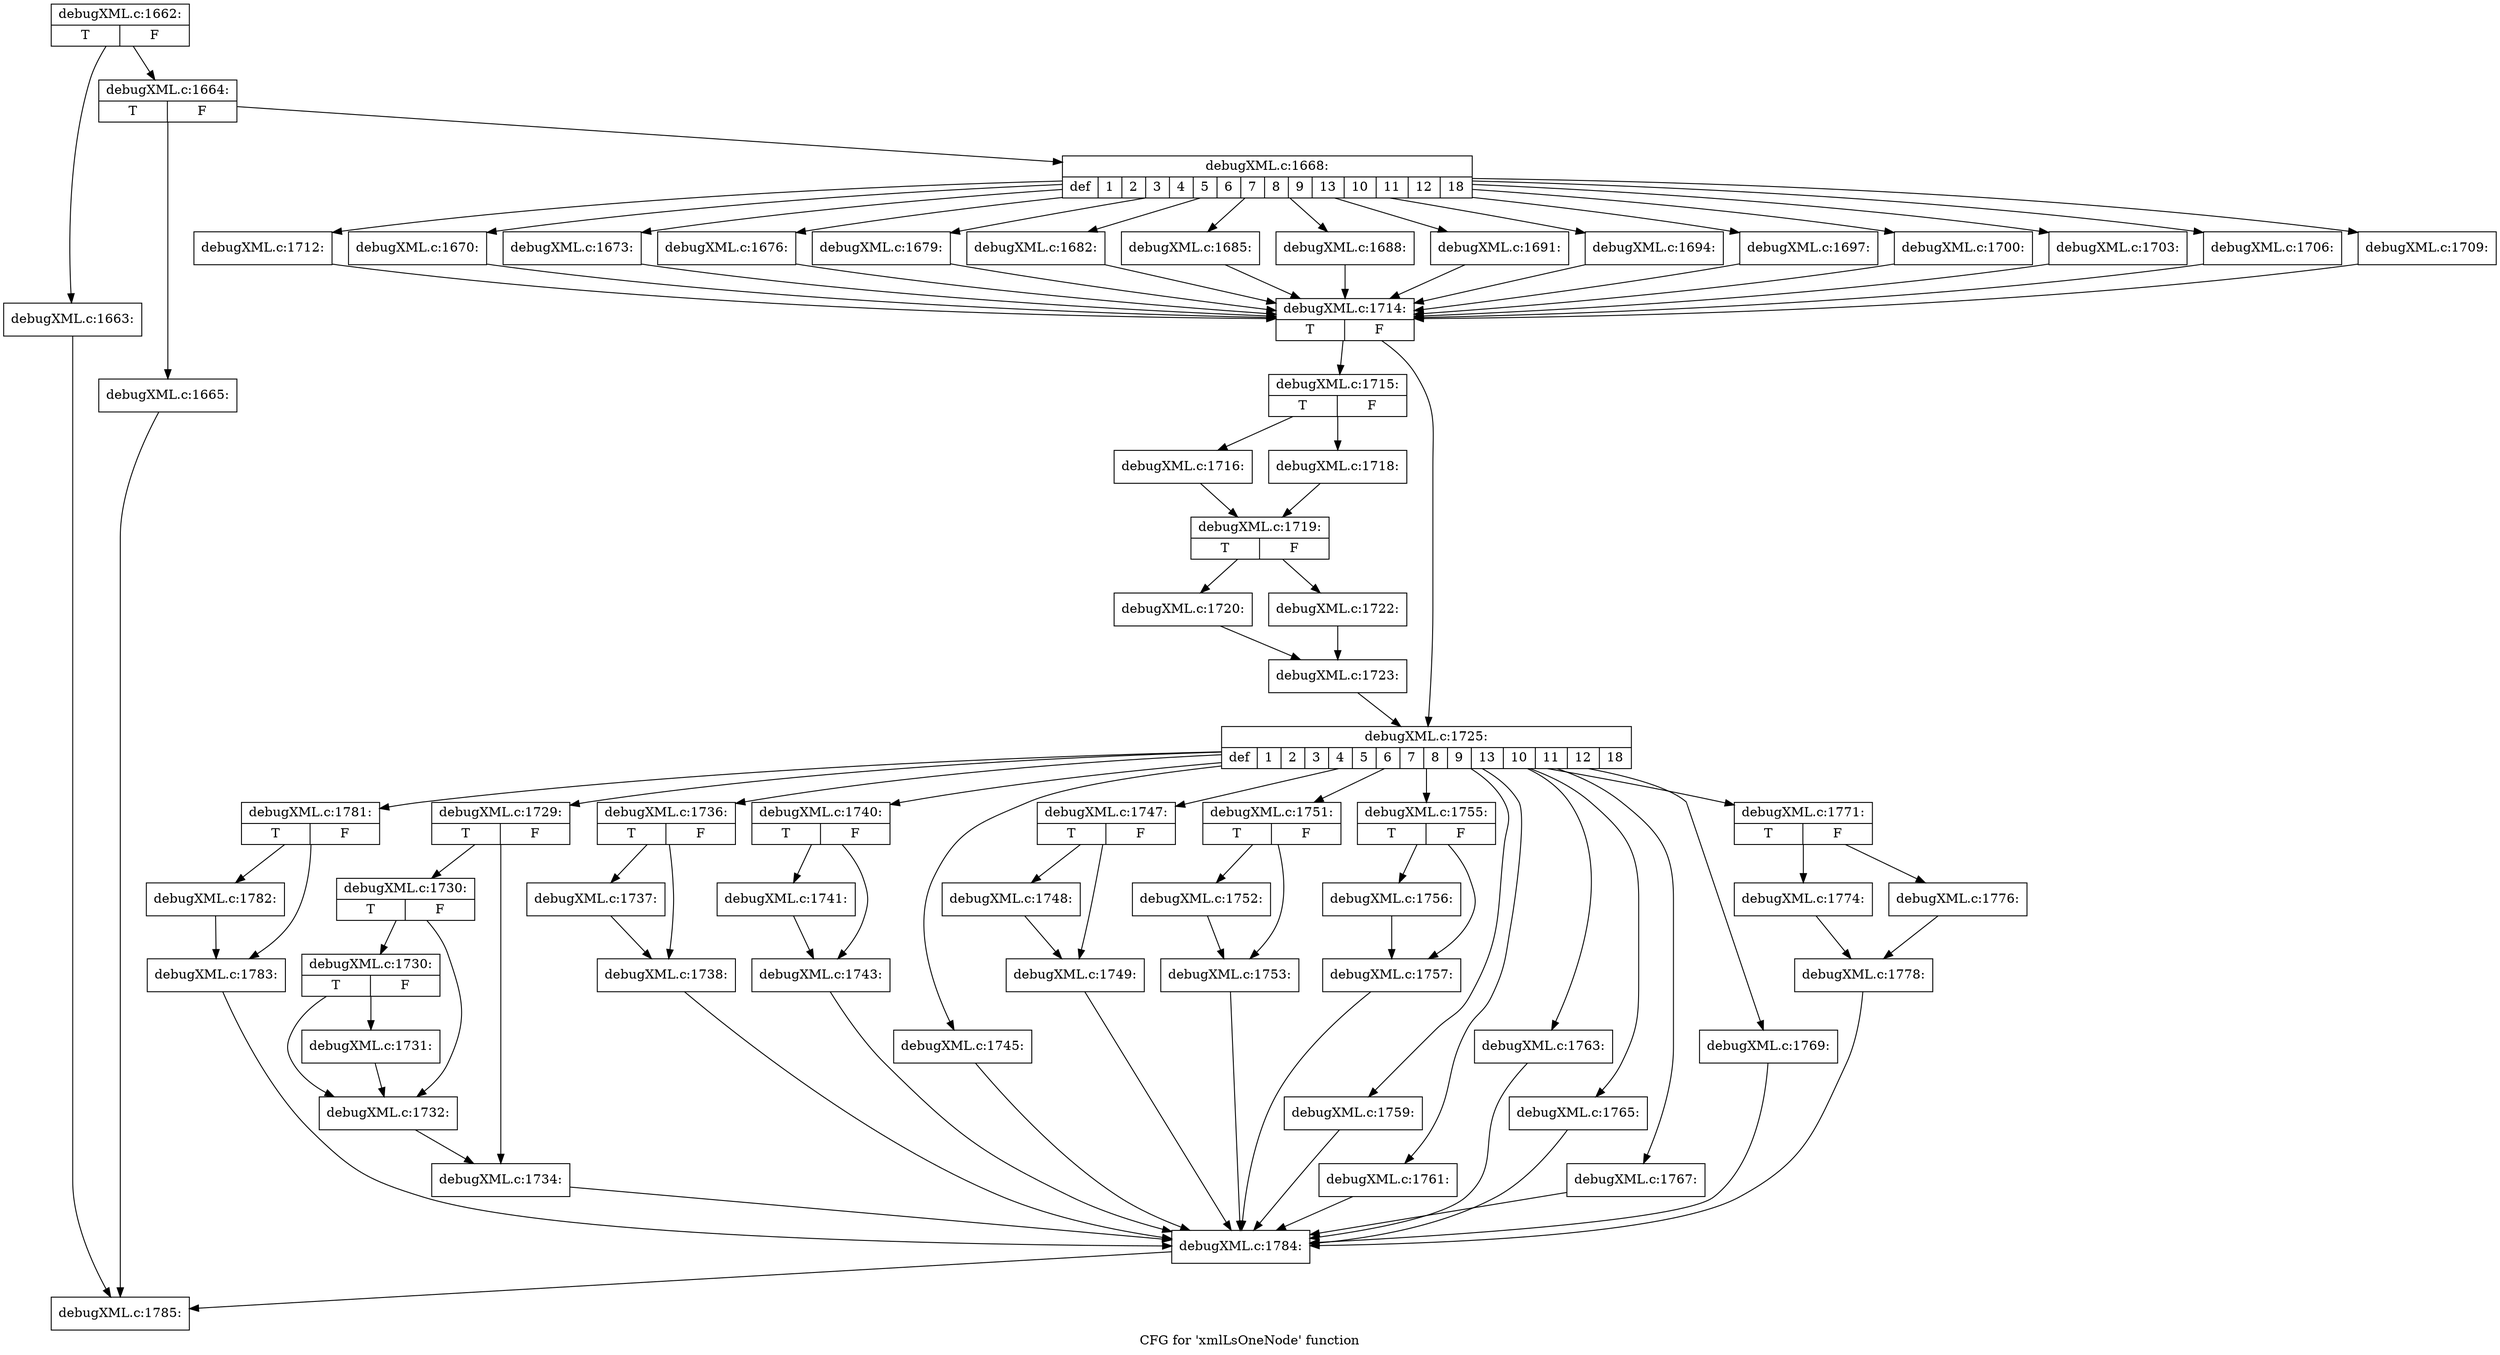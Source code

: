 digraph "CFG for 'xmlLsOneNode' function" {
	label="CFG for 'xmlLsOneNode' function";

	Node0x563aec5b8190 [shape=record,label="{debugXML.c:1662:|{<s0>T|<s1>F}}"];
	Node0x563aec5b8190 -> Node0x563aec5bf270;
	Node0x563aec5b8190 -> Node0x563aec5bf2c0;
	Node0x563aec5bf270 [shape=record,label="{debugXML.c:1663:}"];
	Node0x563aec5bf270 -> Node0x563aec5b6860;
	Node0x563aec5bf2c0 [shape=record,label="{debugXML.c:1664:|{<s0>T|<s1>F}}"];
	Node0x563aec5bf2c0 -> Node0x563aec5bf670;
	Node0x563aec5bf2c0 -> Node0x563aec5bf6c0;
	Node0x563aec5bf670 [shape=record,label="{debugXML.c:1665:}"];
	Node0x563aec5bf670 -> Node0x563aec5b6860;
	Node0x563aec5bf6c0 [shape=record,label="{debugXML.c:1668:|{<s0>def|<s1>1|<s2>2|<s3>3|<s4>4|<s5>5|<s6>6|<s7>7|<s8>8|<s9>9|<s10>13|<s11>10|<s12>11|<s13>12|<s14>18}}"];
	Node0x563aec5bf6c0 -> Node0x563aec5bfe70;
	Node0x563aec5bf6c0 -> Node0x563aec5bff90;
	Node0x563aec5bf6c0 -> Node0x563aec5c02a0;
	Node0x563aec5bf6c0 -> Node0x563aec5c05b0;
	Node0x563aec5bf6c0 -> Node0x563aec5c0960;
	Node0x563aec5bf6c0 -> Node0x563aec5c0d10;
	Node0x563aec5bf6c0 -> Node0x563aec5c10c0;
	Node0x563aec5bf6c0 -> Node0x563aec5c1470;
	Node0x563aec5bf6c0 -> Node0x563aec5c1820;
	Node0x563aec5bf6c0 -> Node0x563aec5c1bd0;
	Node0x563aec5bf6c0 -> Node0x563aec5c1fd0;
	Node0x563aec5bf6c0 -> Node0x563aec5c2380;
	Node0x563aec5bf6c0 -> Node0x563aec5c2c40;
	Node0x563aec5bf6c0 -> Node0x563aec5c2ff0;
	Node0x563aec5bf6c0 -> Node0x563aec5c33a0;
	Node0x563aec5bff90 [shape=record,label="{debugXML.c:1670:}"];
	Node0x563aec5bff90 -> Node0x563aec5bfd00;
	Node0x563aec5c02a0 [shape=record,label="{debugXML.c:1673:}"];
	Node0x563aec5c02a0 -> Node0x563aec5bfd00;
	Node0x563aec5c05b0 [shape=record,label="{debugXML.c:1676:}"];
	Node0x563aec5c05b0 -> Node0x563aec5bfd00;
	Node0x563aec5c0960 [shape=record,label="{debugXML.c:1679:}"];
	Node0x563aec5c0960 -> Node0x563aec5bfd00;
	Node0x563aec5c0d10 [shape=record,label="{debugXML.c:1682:}"];
	Node0x563aec5c0d10 -> Node0x563aec5bfd00;
	Node0x563aec5c10c0 [shape=record,label="{debugXML.c:1685:}"];
	Node0x563aec5c10c0 -> Node0x563aec5bfd00;
	Node0x563aec5c1470 [shape=record,label="{debugXML.c:1688:}"];
	Node0x563aec5c1470 -> Node0x563aec5bfd00;
	Node0x563aec5c1820 [shape=record,label="{debugXML.c:1691:}"];
	Node0x563aec5c1820 -> Node0x563aec5bfd00;
	Node0x563aec5c1bd0 [shape=record,label="{debugXML.c:1694:}"];
	Node0x563aec5c1bd0 -> Node0x563aec5bfd00;
	Node0x563aec5c1fd0 [shape=record,label="{debugXML.c:1697:}"];
	Node0x563aec5c1fd0 -> Node0x563aec5bfd00;
	Node0x563aec5c2380 [shape=record,label="{debugXML.c:1700:}"];
	Node0x563aec5c2380 -> Node0x563aec5bfd00;
	Node0x563aec5c2c40 [shape=record,label="{debugXML.c:1703:}"];
	Node0x563aec5c2c40 -> Node0x563aec5bfd00;
	Node0x563aec5c2ff0 [shape=record,label="{debugXML.c:1706:}"];
	Node0x563aec5c2ff0 -> Node0x563aec5bfd00;
	Node0x563aec5c33a0 [shape=record,label="{debugXML.c:1709:}"];
	Node0x563aec5c33a0 -> Node0x563aec5bfd00;
	Node0x563aec5bfe70 [shape=record,label="{debugXML.c:1712:}"];
	Node0x563aec5bfe70 -> Node0x563aec5bfd00;
	Node0x563aec5bfd00 [shape=record,label="{debugXML.c:1714:|{<s0>T|<s1>F}}"];
	Node0x563aec5bfd00 -> Node0x563aec5c4390;
	Node0x563aec5bfd00 -> Node0x563aec5c43e0;
	Node0x563aec5c4390 [shape=record,label="{debugXML.c:1715:|{<s0>T|<s1>F}}"];
	Node0x563aec5c4390 -> Node0x563aec5c48d0;
	Node0x563aec5c4390 -> Node0x563aec5c4970;
	Node0x563aec5c48d0 [shape=record,label="{debugXML.c:1716:}"];
	Node0x563aec5c48d0 -> Node0x563aec5c4920;
	Node0x563aec5c4970 [shape=record,label="{debugXML.c:1718:}"];
	Node0x563aec5c4970 -> Node0x563aec5c4920;
	Node0x563aec5c4920 [shape=record,label="{debugXML.c:1719:|{<s0>T|<s1>F}}"];
	Node0x563aec5c4920 -> Node0x563aec5c5170;
	Node0x563aec5c4920 -> Node0x563aec5c5210;
	Node0x563aec5c5170 [shape=record,label="{debugXML.c:1720:}"];
	Node0x563aec5c5170 -> Node0x563aec5c51c0;
	Node0x563aec5c5210 [shape=record,label="{debugXML.c:1722:}"];
	Node0x563aec5c5210 -> Node0x563aec5c51c0;
	Node0x563aec5c51c0 [shape=record,label="{debugXML.c:1723:}"];
	Node0x563aec5c51c0 -> Node0x563aec5c43e0;
	Node0x563aec5c43e0 [shape=record,label="{debugXML.c:1725:|{<s0>def|<s1>1|<s2>2|<s3>3|<s4>4|<s5>5|<s6>6|<s7>7|<s8>8|<s9>9|<s10>13|<s11>10|<s12>11|<s13>12|<s14>18}}"];
	Node0x563aec5c43e0 -> Node0x563aec5c6ae0;
	Node0x563aec5c43e0 -> Node0x563aec5c6c00;
	Node0x563aec5c43e0 -> Node0x563aec5c8920;
	Node0x563aec5c43e0 -> Node0x563aec5c92a0;
	Node0x563aec5c43e0 -> Node0x563aec5c9c30;
	Node0x563aec5c43e0 -> Node0x563aec5c9d10;
	Node0x563aec5c43e0 -> Node0x563aec5ca6d0;
	Node0x563aec5c43e0 -> Node0x563aec5cb050;
	Node0x563aec5c43e0 -> Node0x563aec5cb9d0;
	Node0x563aec5c43e0 -> Node0x563aec5cbab0;
	Node0x563aec5c43e0 -> Node0x563aec5cbb90;
	Node0x563aec5c43e0 -> Node0x563aec5cbc70;
	Node0x563aec5c43e0 -> Node0x563aec5cc390;
	Node0x563aec5c43e0 -> Node0x563aec5cc470;
	Node0x563aec5c43e0 -> Node0x563aec5cc550;
	Node0x563aec5c6c00 [shape=record,label="{debugXML.c:1729:|{<s0>T|<s1>F}}"];
	Node0x563aec5c6c00 -> Node0x563aec5c6cf0;
	Node0x563aec5c6c00 -> Node0x563aec5c6d40;
	Node0x563aec5c6cf0 [shape=record,label="{debugXML.c:1730:|{<s0>T|<s1>F}}"];
	Node0x563aec5c6cf0 -> Node0x563aec5c72d0;
	Node0x563aec5c6cf0 -> Node0x563aec5c7280;
	Node0x563aec5c72d0 [shape=record,label="{debugXML.c:1730:|{<s0>T|<s1>F}}"];
	Node0x563aec5c72d0 -> Node0x563aec5c7230;
	Node0x563aec5c72d0 -> Node0x563aec5c7280;
	Node0x563aec5c7230 [shape=record,label="{debugXML.c:1731:}"];
	Node0x563aec5c7230 -> Node0x563aec5c7280;
	Node0x563aec5c7280 [shape=record,label="{debugXML.c:1732:}"];
	Node0x563aec5c7280 -> Node0x563aec5c6d40;
	Node0x563aec5c6d40 [shape=record,label="{debugXML.c:1734:}"];
	Node0x563aec5c6d40 -> Node0x563aec5c68d0;
	Node0x563aec5c8920 [shape=record,label="{debugXML.c:1736:|{<s0>T|<s1>F}}"];
	Node0x563aec5c8920 -> Node0x563aec5c89d0;
	Node0x563aec5c8920 -> Node0x563aec5c8a20;
	Node0x563aec5c89d0 [shape=record,label="{debugXML.c:1737:}"];
	Node0x563aec5c89d0 -> Node0x563aec5c8a20;
	Node0x563aec5c8a20 [shape=record,label="{debugXML.c:1738:}"];
	Node0x563aec5c8a20 -> Node0x563aec5c68d0;
	Node0x563aec5c92a0 [shape=record,label="{debugXML.c:1740:|{<s0>T|<s1>F}}"];
	Node0x563aec5c92a0 -> Node0x563aec5c9350;
	Node0x563aec5c92a0 -> Node0x563aec5c93a0;
	Node0x563aec5c9350 [shape=record,label="{debugXML.c:1741:}"];
	Node0x563aec5c9350 -> Node0x563aec5c93a0;
	Node0x563aec5c93a0 [shape=record,label="{debugXML.c:1743:}"];
	Node0x563aec5c93a0 -> Node0x563aec5c68d0;
	Node0x563aec5c9c30 [shape=record,label="{debugXML.c:1745:}"];
	Node0x563aec5c9c30 -> Node0x563aec5c68d0;
	Node0x563aec5c9d10 [shape=record,label="{debugXML.c:1747:|{<s0>T|<s1>F}}"];
	Node0x563aec5c9d10 -> Node0x563aec5c9e00;
	Node0x563aec5c9d10 -> Node0x563aec5c9e50;
	Node0x563aec5c9e00 [shape=record,label="{debugXML.c:1748:}"];
	Node0x563aec5c9e00 -> Node0x563aec5c9e50;
	Node0x563aec5c9e50 [shape=record,label="{debugXML.c:1749:}"];
	Node0x563aec5c9e50 -> Node0x563aec5c68d0;
	Node0x563aec5ca6d0 [shape=record,label="{debugXML.c:1751:|{<s0>T|<s1>F}}"];
	Node0x563aec5ca6d0 -> Node0x563aec5ca780;
	Node0x563aec5ca6d0 -> Node0x563aec5ca7d0;
	Node0x563aec5ca780 [shape=record,label="{debugXML.c:1752:}"];
	Node0x563aec5ca780 -> Node0x563aec5ca7d0;
	Node0x563aec5ca7d0 [shape=record,label="{debugXML.c:1753:}"];
	Node0x563aec5ca7d0 -> Node0x563aec5c68d0;
	Node0x563aec5cb050 [shape=record,label="{debugXML.c:1755:|{<s0>T|<s1>F}}"];
	Node0x563aec5cb050 -> Node0x563aec5cb100;
	Node0x563aec5cb050 -> Node0x563aec5cb150;
	Node0x563aec5cb100 [shape=record,label="{debugXML.c:1756:}"];
	Node0x563aec5cb100 -> Node0x563aec5cb150;
	Node0x563aec5cb150 [shape=record,label="{debugXML.c:1757:}"];
	Node0x563aec5cb150 -> Node0x563aec5c68d0;
	Node0x563aec5cb9d0 [shape=record,label="{debugXML.c:1759:}"];
	Node0x563aec5cb9d0 -> Node0x563aec5c68d0;
	Node0x563aec5cbab0 [shape=record,label="{debugXML.c:1761:}"];
	Node0x563aec5cbab0 -> Node0x563aec5c68d0;
	Node0x563aec5cbb90 [shape=record,label="{debugXML.c:1763:}"];
	Node0x563aec5cbb90 -> Node0x563aec5c68d0;
	Node0x563aec5cbc70 [shape=record,label="{debugXML.c:1765:}"];
	Node0x563aec5cbc70 -> Node0x563aec5c68d0;
	Node0x563aec5cc390 [shape=record,label="{debugXML.c:1767:}"];
	Node0x563aec5cc390 -> Node0x563aec5c68d0;
	Node0x563aec5cc470 [shape=record,label="{debugXML.c:1769:}"];
	Node0x563aec5cc470 -> Node0x563aec5c68d0;
	Node0x563aec5cc550 [shape=record,label="{debugXML.c:1771:|{<s0>T|<s1>F}}"];
	Node0x563aec5cc550 -> Node0x563aec5cca70;
	Node0x563aec5cc550 -> Node0x563aec5ccb10;
	Node0x563aec5cca70 [shape=record,label="{debugXML.c:1774:}"];
	Node0x563aec5cca70 -> Node0x563aec5ccac0;
	Node0x563aec5ccb10 [shape=record,label="{debugXML.c:1776:}"];
	Node0x563aec5ccb10 -> Node0x563aec5ccac0;
	Node0x563aec5ccac0 [shape=record,label="{debugXML.c:1778:}"];
	Node0x563aec5ccac0 -> Node0x563aec5c68d0;
	Node0x563aec5c6ae0 [shape=record,label="{debugXML.c:1781:|{<s0>T|<s1>F}}"];
	Node0x563aec5c6ae0 -> Node0x563aec5cde20;
	Node0x563aec5c6ae0 -> Node0x563aec5cde70;
	Node0x563aec5cde20 [shape=record,label="{debugXML.c:1782:}"];
	Node0x563aec5cde20 -> Node0x563aec5cde70;
	Node0x563aec5cde70 [shape=record,label="{debugXML.c:1783:}"];
	Node0x563aec5cde70 -> Node0x563aec5c68d0;
	Node0x563aec5c68d0 [shape=record,label="{debugXML.c:1784:}"];
	Node0x563aec5c68d0 -> Node0x563aec5b6860;
	Node0x563aec5b6860 [shape=record,label="{debugXML.c:1785:}"];
}
